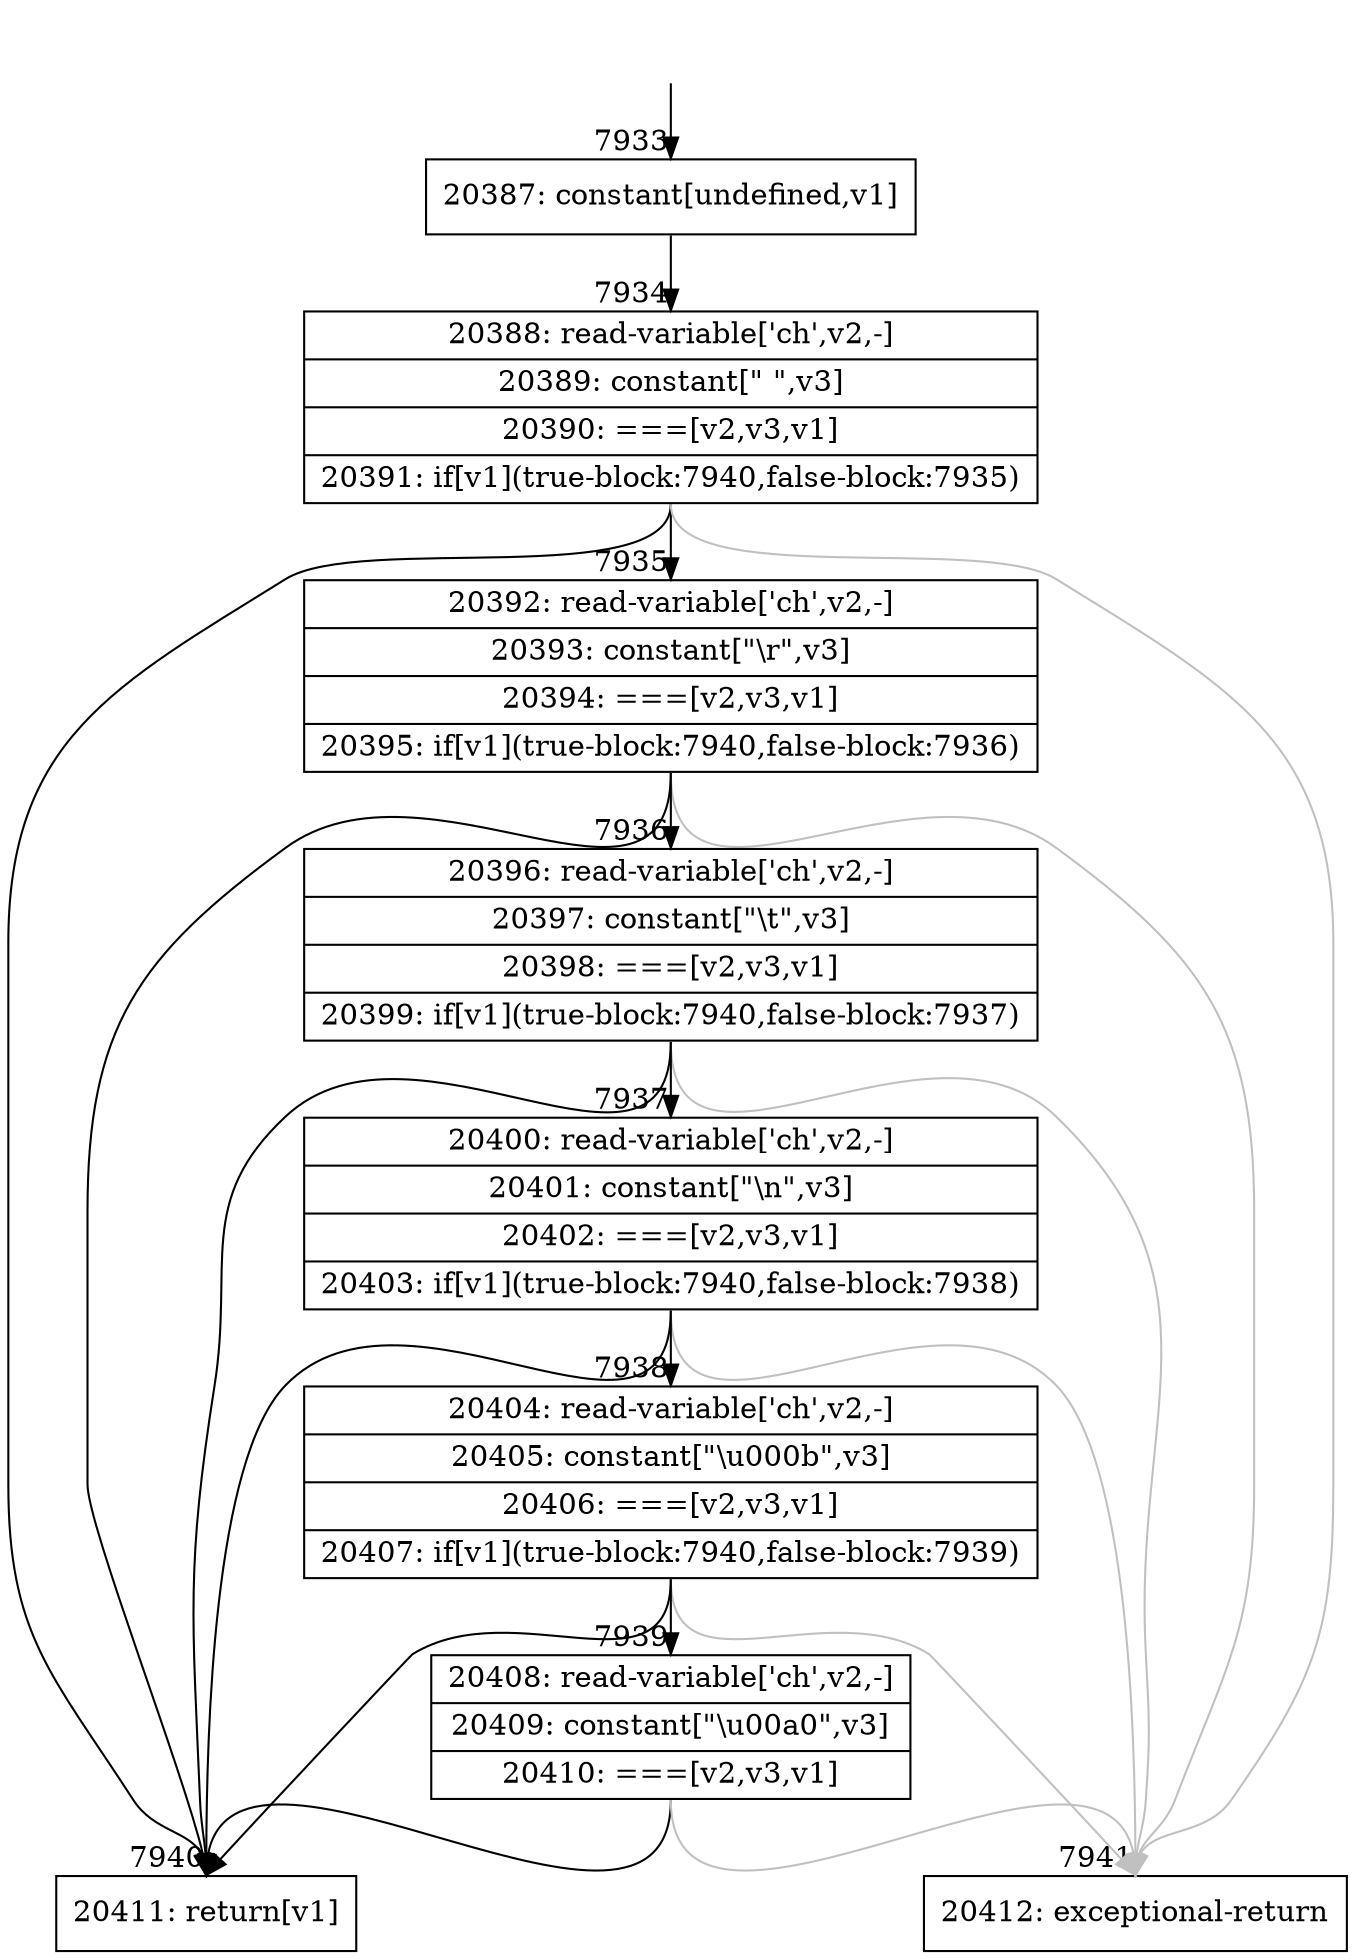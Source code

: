 digraph {
rankdir="TD"
BB_entry589[shape=none,label=""];
BB_entry589 -> BB7933 [tailport=s, headport=n, headlabel="    7933"]
BB7933 [shape=record label="{20387: constant[undefined,v1]}" ] 
BB7933 -> BB7934 [tailport=s, headport=n, headlabel="      7934"]
BB7934 [shape=record label="{20388: read-variable['ch',v2,-]|20389: constant[\" \",v3]|20390: ===[v2,v3,v1]|20391: if[v1](true-block:7940,false-block:7935)}" ] 
BB7934 -> BB7940 [tailport=s, headport=n, headlabel="      7940"]
BB7934 -> BB7935 [tailport=s, headport=n, headlabel="      7935"]
BB7934 -> BB7941 [tailport=s, headport=n, color=gray, headlabel="      7941"]
BB7935 [shape=record label="{20392: read-variable['ch',v2,-]|20393: constant[\"\\r\",v3]|20394: ===[v2,v3,v1]|20395: if[v1](true-block:7940,false-block:7936)}" ] 
BB7935 -> BB7940 [tailport=s, headport=n]
BB7935 -> BB7936 [tailport=s, headport=n, headlabel="      7936"]
BB7935 -> BB7941 [tailport=s, headport=n, color=gray]
BB7936 [shape=record label="{20396: read-variable['ch',v2,-]|20397: constant[\"\\t\",v3]|20398: ===[v2,v3,v1]|20399: if[v1](true-block:7940,false-block:7937)}" ] 
BB7936 -> BB7940 [tailport=s, headport=n]
BB7936 -> BB7937 [tailport=s, headport=n, headlabel="      7937"]
BB7936 -> BB7941 [tailport=s, headport=n, color=gray]
BB7937 [shape=record label="{20400: read-variable['ch',v2,-]|20401: constant[\"\\n\",v3]|20402: ===[v2,v3,v1]|20403: if[v1](true-block:7940,false-block:7938)}" ] 
BB7937 -> BB7940 [tailport=s, headport=n]
BB7937 -> BB7938 [tailport=s, headport=n, headlabel="      7938"]
BB7937 -> BB7941 [tailport=s, headport=n, color=gray]
BB7938 [shape=record label="{20404: read-variable['ch',v2,-]|20405: constant[\"\\u000b\",v3]|20406: ===[v2,v3,v1]|20407: if[v1](true-block:7940,false-block:7939)}" ] 
BB7938 -> BB7940 [tailport=s, headport=n]
BB7938 -> BB7939 [tailport=s, headport=n, headlabel="      7939"]
BB7938 -> BB7941 [tailport=s, headport=n, color=gray]
BB7939 [shape=record label="{20408: read-variable['ch',v2,-]|20409: constant[\"\\u00a0\",v3]|20410: ===[v2,v3,v1]}" ] 
BB7939 -> BB7940 [tailport=s, headport=n]
BB7939 -> BB7941 [tailport=s, headport=n, color=gray]
BB7940 [shape=record label="{20411: return[v1]}" ] 
BB7941 [shape=record label="{20412: exceptional-return}" ] 
//#$~ 12508
}
